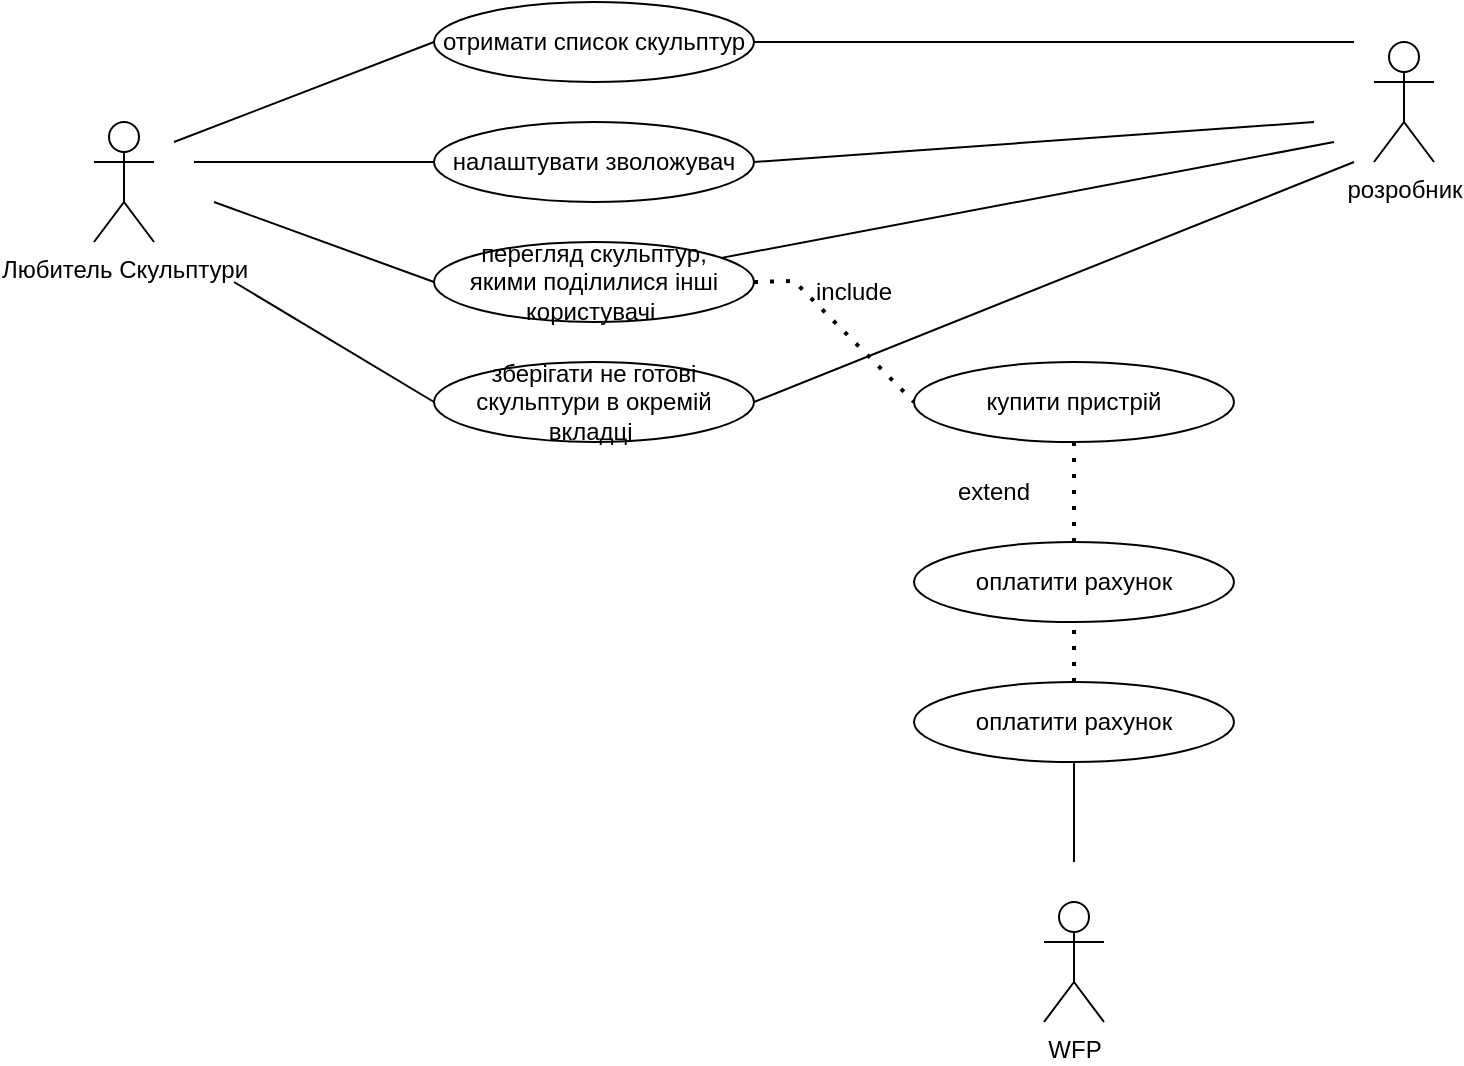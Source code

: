 <mxfile version="20.3.0" type="device"><diagram id="ooChydllbLdi2zz7a0jm" name="Страница 1"><mxGraphModel dx="1185" dy="662" grid="1" gridSize="10" guides="1" tooltips="1" connect="1" arrows="1" fold="1" page="1" pageScale="1" pageWidth="827" pageHeight="1169" math="0" shadow="0"><root><mxCell id="0"/><mxCell id="1" parent="0"/><mxCell id="dQ7thIJIyjBgFreXGTuO-1" value="Любитель Скульптури" style="shape=umlActor;verticalLabelPosition=bottom;verticalAlign=top;html=1;" parent="1" vertex="1"><mxGeometry x="70" y="100" width="30" height="60" as="geometry"/></mxCell><mxCell id="dQ7thIJIyjBgFreXGTuO-2" value="отримати список скульптур" style="ellipse;whiteSpace=wrap;html=1;" parent="1" vertex="1"><mxGeometry x="240" y="40" width="160" height="40" as="geometry"/></mxCell><mxCell id="dQ7thIJIyjBgFreXGTuO-3" value="налаштувати зволожувач" style="ellipse;whiteSpace=wrap;html=1;" parent="1" vertex="1"><mxGeometry x="240" y="100" width="160" height="40" as="geometry"/></mxCell><mxCell id="dQ7thIJIyjBgFreXGTuO-4" value="перегляд скульптур, &lt;br&gt;якими поділилися інші користувачі&amp;nbsp;" style="ellipse;whiteSpace=wrap;html=1;" parent="1" vertex="1"><mxGeometry x="240" y="160" width="160" height="40" as="geometry"/></mxCell><mxCell id="dQ7thIJIyjBgFreXGTuO-5" value="зберігати не готові скульптури в окремій вкладці&amp;nbsp;" style="ellipse;whiteSpace=wrap;html=1;" parent="1" vertex="1"><mxGeometry x="240" y="220" width="160" height="40" as="geometry"/></mxCell><mxCell id="dQ7thIJIyjBgFreXGTuO-8" value="" style="endArrow=none;html=1;rounded=0;entryX=0;entryY=0.5;entryDx=0;entryDy=0;" parent="1" target="dQ7thIJIyjBgFreXGTuO-2" edge="1"><mxGeometry width="50" height="50" relative="1" as="geometry"><mxPoint x="110" y="110" as="sourcePoint"/><mxPoint x="170" y="80" as="targetPoint"/></mxGeometry></mxCell><mxCell id="dQ7thIJIyjBgFreXGTuO-9" value="" style="endArrow=none;html=1;rounded=0;" parent="1" target="dQ7thIJIyjBgFreXGTuO-3" edge="1"><mxGeometry width="50" height="50" relative="1" as="geometry"><mxPoint x="120" y="120" as="sourcePoint"/><mxPoint x="250" y="70" as="targetPoint"/></mxGeometry></mxCell><mxCell id="dQ7thIJIyjBgFreXGTuO-10" value="" style="endArrow=none;html=1;rounded=0;entryX=0;entryY=0.5;entryDx=0;entryDy=0;" parent="1" target="dQ7thIJIyjBgFreXGTuO-4" edge="1"><mxGeometry width="50" height="50" relative="1" as="geometry"><mxPoint x="130" y="140" as="sourcePoint"/><mxPoint x="250" y="130" as="targetPoint"/></mxGeometry></mxCell><mxCell id="dQ7thIJIyjBgFreXGTuO-11" value="" style="endArrow=none;html=1;rounded=0;entryX=0;entryY=0.5;entryDx=0;entryDy=0;" parent="1" target="dQ7thIJIyjBgFreXGTuO-5" edge="1"><mxGeometry width="50" height="50" relative="1" as="geometry"><mxPoint x="140" y="180" as="sourcePoint"/><mxPoint x="250" y="190" as="targetPoint"/></mxGeometry></mxCell><mxCell id="dQ7thIJIyjBgFreXGTuO-12" value="купити пристрій" style="ellipse;whiteSpace=wrap;html=1;" parent="1" vertex="1"><mxGeometry x="480" y="220" width="160" height="40" as="geometry"/></mxCell><mxCell id="dQ7thIJIyjBgFreXGTuO-13" value="" style="endArrow=none;dashed=1;html=1;dashPattern=1 3;strokeWidth=2;rounded=0;entryX=0;entryY=0.5;entryDx=0;entryDy=0;exitX=1;exitY=0.5;exitDx=0;exitDy=0;" parent="1" source="dQ7thIJIyjBgFreXGTuO-4" target="dQ7thIJIyjBgFreXGTuO-12" edge="1"><mxGeometry width="50" height="50" relative="1" as="geometry"><mxPoint x="400" y="180" as="sourcePoint"/><mxPoint x="470" y="179.5" as="targetPoint"/><Array as="points"><mxPoint x="420" y="179.5"/></Array></mxGeometry></mxCell><mxCell id="dQ7thIJIyjBgFreXGTuO-14" value="include" style="text;html=1;strokeColor=none;fillColor=none;align=center;verticalAlign=middle;whiteSpace=wrap;rounded=0;" parent="1" vertex="1"><mxGeometry x="420" y="170" width="60" height="30" as="geometry"/></mxCell><mxCell id="dQ7thIJIyjBgFreXGTuO-15" value="оплатити рахунок" style="ellipse;whiteSpace=wrap;html=1;" parent="1" vertex="1"><mxGeometry x="480" y="310" width="160" height="40" as="geometry"/></mxCell><mxCell id="dQ7thIJIyjBgFreXGTuO-16" value="" style="endArrow=none;dashed=1;html=1;dashPattern=1 3;strokeWidth=2;rounded=0;entryX=0.5;entryY=1;entryDx=0;entryDy=0;exitX=0.5;exitY=0;exitDx=0;exitDy=0;" parent="1" source="dQ7thIJIyjBgFreXGTuO-15" target="dQ7thIJIyjBgFreXGTuO-12" edge="1"><mxGeometry width="50" height="50" relative="1" as="geometry"><mxPoint x="390" y="410" as="sourcePoint"/><mxPoint x="440" y="360" as="targetPoint"/></mxGeometry></mxCell><mxCell id="dQ7thIJIyjBgFreXGTuO-17" value="extend" style="text;html=1;strokeColor=none;fillColor=none;align=center;verticalAlign=middle;whiteSpace=wrap;rounded=0;" parent="1" vertex="1"><mxGeometry x="490" y="270" width="60" height="30" as="geometry"/></mxCell><mxCell id="dQ7thIJIyjBgFreXGTuO-18" value="оплатити рахунок" style="ellipse;whiteSpace=wrap;html=1;" parent="1" vertex="1"><mxGeometry x="480" y="380" width="160" height="40" as="geometry"/></mxCell><mxCell id="dQ7thIJIyjBgFreXGTuO-21" value="" style="endArrow=none;dashed=1;html=1;dashPattern=1 3;strokeWidth=2;rounded=0;entryX=0.5;entryY=1;entryDx=0;entryDy=0;exitX=0.5;exitY=0;exitDx=0;exitDy=0;" parent="1" source="dQ7thIJIyjBgFreXGTuO-18" target="dQ7thIJIyjBgFreXGTuO-15" edge="1"><mxGeometry width="50" height="50" relative="1" as="geometry"><mxPoint x="390" y="410" as="sourcePoint"/><mxPoint x="440" y="360" as="targetPoint"/></mxGeometry></mxCell><mxCell id="dQ7thIJIyjBgFreXGTuO-22" value="WFP" style="shape=umlActor;verticalLabelPosition=bottom;verticalAlign=top;html=1;outlineConnect=0;" parent="1" vertex="1"><mxGeometry x="545" y="490" width="30" height="60" as="geometry"/></mxCell><mxCell id="dQ7thIJIyjBgFreXGTuO-23" value="" style="endArrow=none;html=1;rounded=0;entryX=0.5;entryY=1;entryDx=0;entryDy=0;" parent="1" target="dQ7thIJIyjBgFreXGTuO-18" edge="1"><mxGeometry width="50" height="50" relative="1" as="geometry"><mxPoint x="560" y="470" as="sourcePoint"/><mxPoint x="250" y="130" as="targetPoint"/></mxGeometry></mxCell><mxCell id="dQ7thIJIyjBgFreXGTuO-24" value="розробник&lt;br&gt;" style="shape=umlActor;verticalLabelPosition=bottom;verticalAlign=top;html=1;outlineConnect=0;" parent="1" vertex="1"><mxGeometry x="710" y="60" width="30" height="60" as="geometry"/></mxCell><mxCell id="dQ7thIJIyjBgFreXGTuO-25" value="" style="endArrow=none;html=1;rounded=0;entryX=1;entryY=0.5;entryDx=0;entryDy=0;" parent="1" target="dQ7thIJIyjBgFreXGTuO-2" edge="1"><mxGeometry width="50" height="50" relative="1" as="geometry"><mxPoint x="700" y="60" as="sourcePoint"/><mxPoint x="250" y="70" as="targetPoint"/></mxGeometry></mxCell><mxCell id="dQ7thIJIyjBgFreXGTuO-26" value="" style="endArrow=none;html=1;rounded=0;entryX=1;entryY=0.5;entryDx=0;entryDy=0;" parent="1" target="dQ7thIJIyjBgFreXGTuO-3" edge="1"><mxGeometry width="50" height="50" relative="1" as="geometry"><mxPoint x="680" y="100" as="sourcePoint"/><mxPoint x="250" y="130" as="targetPoint"/></mxGeometry></mxCell><mxCell id="dQ7thIJIyjBgFreXGTuO-27" value="" style="endArrow=none;html=1;rounded=0;" parent="1" target="dQ7thIJIyjBgFreXGTuO-4" edge="1"><mxGeometry width="50" height="50" relative="1" as="geometry"><mxPoint x="690" y="110" as="sourcePoint"/><mxPoint x="410" y="130" as="targetPoint"/></mxGeometry></mxCell><mxCell id="dQ7thIJIyjBgFreXGTuO-28" value="" style="endArrow=none;html=1;rounded=0;entryX=1;entryY=0.5;entryDx=0;entryDy=0;" parent="1" target="dQ7thIJIyjBgFreXGTuO-5" edge="1"><mxGeometry width="50" height="50" relative="1" as="geometry"><mxPoint x="700" y="120" as="sourcePoint"/><mxPoint x="393.793" y="177.931" as="targetPoint"/></mxGeometry></mxCell></root></mxGraphModel></diagram></mxfile>